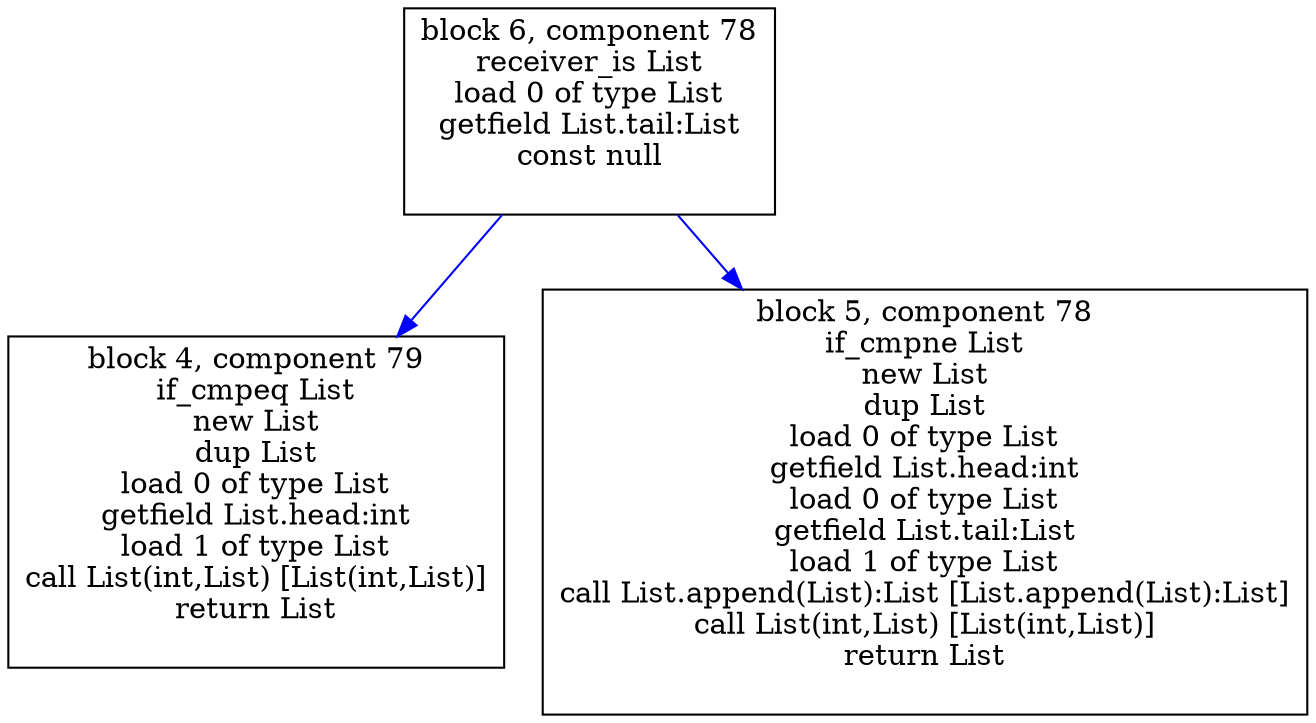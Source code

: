 digraph "List.append(List):List" {
size = "11,7.5";
codeblock_6 [ shape = box, label = "block 6, component 78\nreceiver_is List\nload 0 of type List\ngetfield List.tail:List\nconst null\n\n"];
codeblock_4 [ shape = box, label = "block 4, component 79\nif_cmpeq List\nnew List\ndup List\nload 0 of type List\ngetfield List.head:int\nload 1 of type List\ncall List(int,List) [List(int,List)]\nreturn List\n\n"];
codeblock_6->codeblock_4 [color = blue label = "" fontsize = 8]
codeblock_5 [ shape = box, label = "block 5, component 78\nif_cmpne List\nnew List\ndup List\nload 0 of type List\ngetfield List.head:int\nload 0 of type List\ngetfield List.tail:List\nload 1 of type List\ncall List.append(List):List [List.append(List):List]\ncall List(int,List) [List(int,List)]\nreturn List\n\n"];
codeblock_6->codeblock_5 [color = blue label = "" fontsize = 8]
}